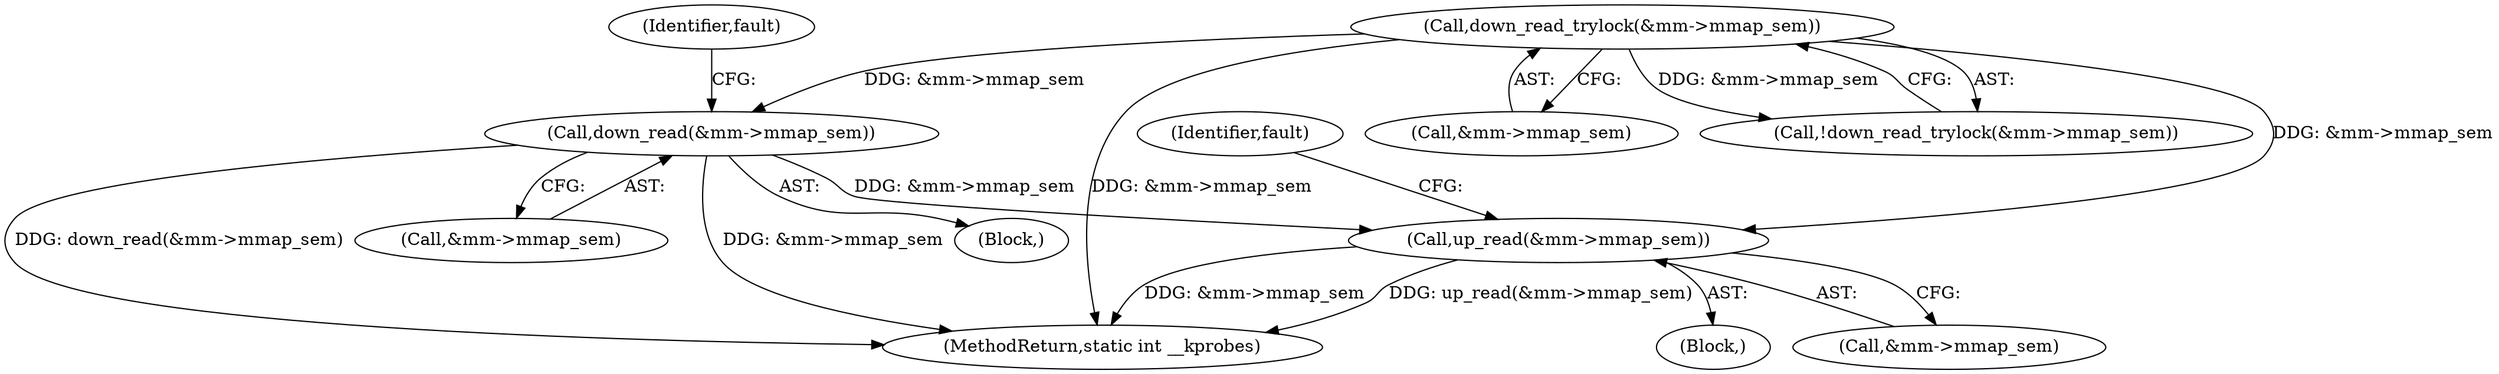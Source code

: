 digraph "0_linux_5a0fdfada3a2aa50d7b947a2e958bf00cbe0d830_0@API" {
"1000203" [label="(Call,down_read(&mm->mmap_sem))"];
"1000185" [label="(Call,down_read_trylock(&mm->mmap_sem))"];
"1000283" [label="(Call,up_read(&mm->mmap_sem))"];
"1000283" [label="(Call,up_read(&mm->mmap_sem))"];
"1000203" [label="(Call,down_read(&mm->mmap_sem))"];
"1000223" [label="(Identifier,fault)"];
"1000204" [label="(Call,&mm->mmap_sem)"];
"1000284" [label="(Call,&mm->mmap_sem)"];
"1000292" [label="(Identifier,fault)"];
"1000185" [label="(Call,down_read_trylock(&mm->mmap_sem))"];
"1000354" [label="(MethodReturn,static int __kprobes)"];
"1000186" [label="(Call,&mm->mmap_sem)"];
"1000190" [label="(Block,)"];
"1000184" [label="(Call,!down_read_trylock(&mm->mmap_sem))"];
"1000116" [label="(Block,)"];
"1000203" -> "1000190"  [label="AST: "];
"1000203" -> "1000204"  [label="CFG: "];
"1000204" -> "1000203"  [label="AST: "];
"1000223" -> "1000203"  [label="CFG: "];
"1000203" -> "1000354"  [label="DDG: down_read(&mm->mmap_sem)"];
"1000203" -> "1000354"  [label="DDG: &mm->mmap_sem"];
"1000185" -> "1000203"  [label="DDG: &mm->mmap_sem"];
"1000203" -> "1000283"  [label="DDG: &mm->mmap_sem"];
"1000185" -> "1000184"  [label="AST: "];
"1000185" -> "1000186"  [label="CFG: "];
"1000186" -> "1000185"  [label="AST: "];
"1000184" -> "1000185"  [label="CFG: "];
"1000185" -> "1000354"  [label="DDG: &mm->mmap_sem"];
"1000185" -> "1000184"  [label="DDG: &mm->mmap_sem"];
"1000185" -> "1000283"  [label="DDG: &mm->mmap_sem"];
"1000283" -> "1000116"  [label="AST: "];
"1000283" -> "1000284"  [label="CFG: "];
"1000284" -> "1000283"  [label="AST: "];
"1000292" -> "1000283"  [label="CFG: "];
"1000283" -> "1000354"  [label="DDG: &mm->mmap_sem"];
"1000283" -> "1000354"  [label="DDG: up_read(&mm->mmap_sem)"];
}
